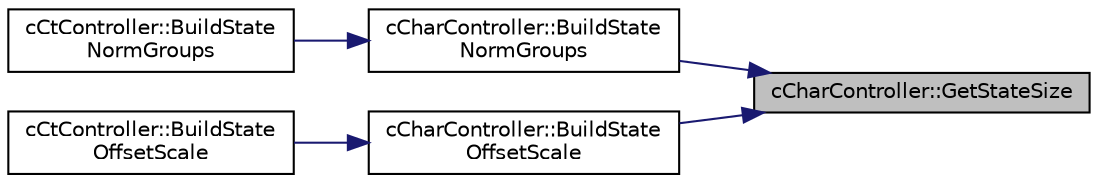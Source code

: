 digraph "cCharController::GetStateSize"
{
 // LATEX_PDF_SIZE
  edge [fontname="Helvetica",fontsize="10",labelfontname="Helvetica",labelfontsize="10"];
  node [fontname="Helvetica",fontsize="10",shape=record];
  rankdir="RL";
  Node1 [label="cCharController::GetStateSize",height=0.2,width=0.4,color="black", fillcolor="grey75", style="filled", fontcolor="black",tooltip=" "];
  Node1 -> Node2 [dir="back",color="midnightblue",fontsize="10",style="solid",fontname="Helvetica"];
  Node2 [label="cCharController::BuildState\lNormGroups",height=0.2,width=0.4,color="black", fillcolor="white", style="filled",URL="$classc_char_controller.html#ae62072ec881cba34bfe4a5a1e06eee52",tooltip=" "];
  Node2 -> Node3 [dir="back",color="midnightblue",fontsize="10",style="solid",fontname="Helvetica"];
  Node3 [label="cCtController::BuildState\lNormGroups",height=0.2,width=0.4,color="black", fillcolor="white", style="filled",URL="$classc_ct_controller.html#ae81e93efa6df52657b149828fba06213",tooltip=" "];
  Node1 -> Node4 [dir="back",color="midnightblue",fontsize="10",style="solid",fontname="Helvetica"];
  Node4 [label="cCharController::BuildState\lOffsetScale",height=0.2,width=0.4,color="black", fillcolor="white", style="filled",URL="$classc_char_controller.html#ae31cde5abacdffd185ebdb1dd4abf470",tooltip=" "];
  Node4 -> Node5 [dir="back",color="midnightblue",fontsize="10",style="solid",fontname="Helvetica"];
  Node5 [label="cCtController::BuildState\lOffsetScale",height=0.2,width=0.4,color="black", fillcolor="white", style="filled",URL="$classc_ct_controller.html#ac61be6284453233129b31c3edb55f9c5",tooltip=" "];
}
